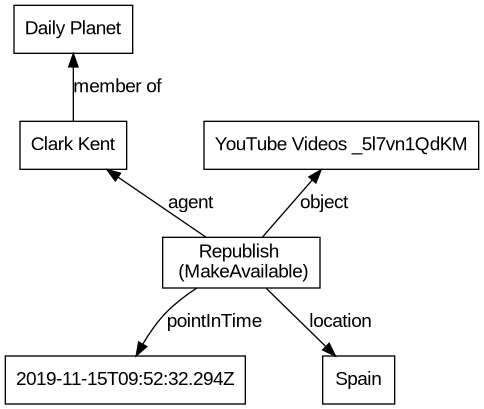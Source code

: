 @startuml
digraph CopyrightOntoMakeAvailableSample {
  node [shape=box; fontname="Arial"];
  edge [fontname="Arial"];
  rankdir=TB; nodesep=0.8; compound=true; newrank=true;

  "Daily Planet" -> "Clark Kent" [dir=back, label="member of"]
  "Clark Kent" -> "Republish \n (MakeAvailable)" [dir=back, label="agent"]
  "YouTube Videos _5l7vn1QdKM" -> "Republish \n (MakeAvailable)" [dir=back, label="object"]
  "Republish \n (MakeAvailable)" -> "2019-11-15T09:52:32.294Z" [label="pointInTime"]
  "Republish \n (MakeAvailable)" -> "Spain" [label="location"]
}
@enduml
